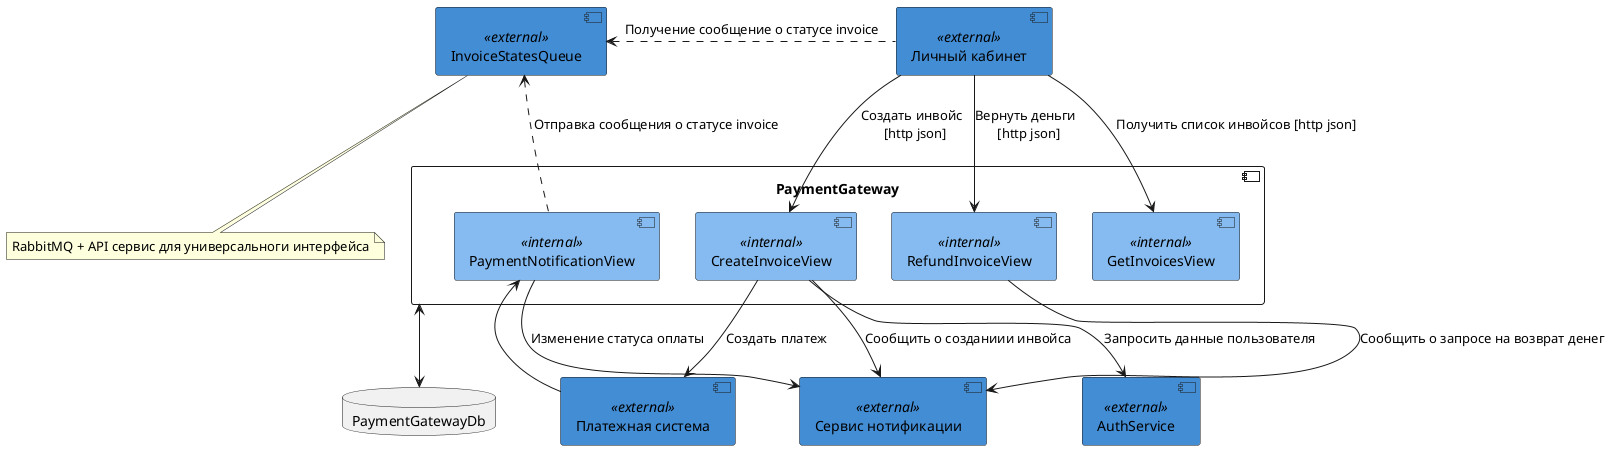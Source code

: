 @startuml

skinparam component {
    backgroundColor<<external>> #438dd5
    backgroundColor<<internal>> #85bbf0
}

component "Платежная система" as PaymentSystem <<external>>
component AuthService <<external>>
component "Личный кабинет" as PersonalArea <<external>>
component "Сервис нотификации" as NotificationService <<external>>
component InvoiceStatesQueue <<external>>
note bottom of InvoiceStatesQueue
    RabbitMQ + API сервиc для универсальноги интерфейса
end note

component PaymentGateway {
    component GetInvoicesView <<internal>>
    component CreateInvoiceView <<internal>>
    component RefundInvoiceView <<internal>>

    component PaymentNotificationView <<internal>>
}

database PaymentGatewayDb
PaymentGateway <--> PaymentGatewayDb

PaymentNotificationView .up.> InvoiceStatesQueue: Отправка сообщения о статусе invoice
PersonalArea .left.> InvoiceStatesQueue: Получение сообщение о статусе invoice

PersonalArea --> CreateInvoiceView: Создать инвойс \n [http json]
PersonalArea --> RefundInvoiceView: Вернуть деньги \n [http json]
PersonalArea --> GetInvoicesView: Получить список инвойсов [http json]

CreateInvoiceView --> AuthService: Запросить данные пользователя
CreateInvoiceView --> PaymentSystem: Создать платеж

PaymentSystem -up-> PaymentNotificationView

PaymentNotificationView --> NotificationService: Изменение статуса оплаты
CreateInvoiceView --> NotificationService: Сообщить о созданиии инвойса
RefundInvoiceView --> NotificationService: Сообщить о запросе на возврат денег

@enduml
